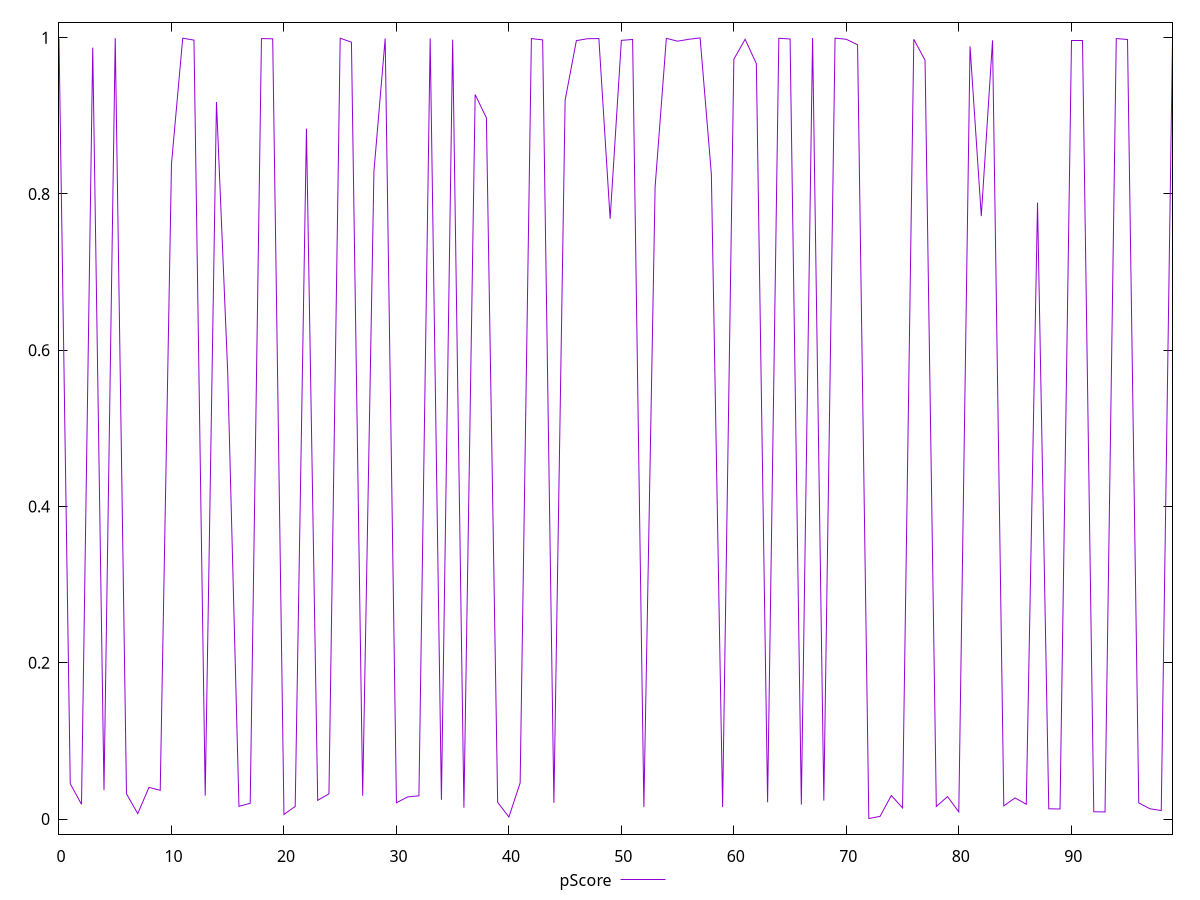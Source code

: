 reset

$pScore <<EOF
0 0.9988168395126606
1 0.04525369316034161
2 0.018832897057426523
3 0.9872268801572729
4 0.03702545780454558
5 0.9993899006474856
6 0.032277860301575645
7 0.006954344955666492
8 0.04050075685746102
9 0.03677143592190352
10 0.8384441546430152
11 0.99929771302618
12 0.9968578526436302
13 0.02994402921326117
14 0.917739382061876
15 0.5716300262653375
16 0.016286889636962343
17 0.020126671626705173
18 0.9988168395126606
19 0.9984980673954267
20 0.005883808313443317
21 0.016180207144502134
22 0.8835898170791612
23 0.023951088700818468
24 0.03227786030157587
25 0.99929771302618
26 0.994180911427837
27 0.029740867491305334
28 0.8288242905377585
29 0.9989554336823837
30 0.020808559729075637
31 0.02835881473281404
32 0.02974086749130489
33 0.9990812498117323
34 0.02460460918559315
35 0.9974196307900582
36 0.014475713563806114
37 0.92714006627535
38 0.8973389534944881
39 0.021371671669988435
40 0.0026055402441430564
41 0.04620811429726429
42 0.9988168395126606
43 0.997148907511034
44 0.020808559729075637
45 0.9201414214854053
46 0.9962113647861295
47 0.9986646579203928
48 0.9988168395126606
49 0.7681878250731414
50 0.9965456190098279
51 0.9976708732038021
52 0.015555488779479154
53 0.8091108394588341
54 0.9990812498117323
55 0.9954734645055221
56 0.9979034871603354
57 0.9996687264701117
58 0.8255807845348379
59 0.015352980003160599
60 0.9723804509474023
61 0.9979034871603354
62 0.9667709485608055
63 0.021514955116123502
64 0.9991950831806855
65 0.9983162362949354
66 0.01846217661289734
67 0.999545893789825
68 0.023631233216941938
69 0.9993899006474856
70 0.9979034871603354
71 0.9908507430743767
72 0.000682087250116481
73 0.003435222302876184
74 0.030148654583908308
75 0.014288090828959044
76 0.9979034871603354
77 0.9710366451517385
78 0.01607426581236221
79 0.028746636001335313
80 0.009110682950386195
81 0.9887747435840251
82 0.77165831779064
83 0.9965456190098279
84 0.016831611602176555
85 0.027044345603694953
86 0.018958217009849787
87 0.7888615069358331
88 0.013129805728730237
89 0.012876946010916879
90 0.9968578526436302
91 0.9968578526436302
92 0.009285641135618361
93 0.009110682950386195
94 0.9988168395126606
95 0.9976708732038021
96 0.02067025043991666
97 0.013129805728730237
98 0.010890556333177204
99 0.9986646579203928
EOF

set key outside below
set xrange [0:99]
set yrange [-0.019297645534283425:1.0196484592545116]
set trange [-0.019297645534283425:1.0196484592545116]
set terminal svg size 640, 500 enhanced background rgb 'white'
set output "reports/report_00028_2021-02-24T12-49-42.674Z/max-potential-fid/samples/card/pScore/values.svg"

plot $pScore title "pScore" with line

reset
